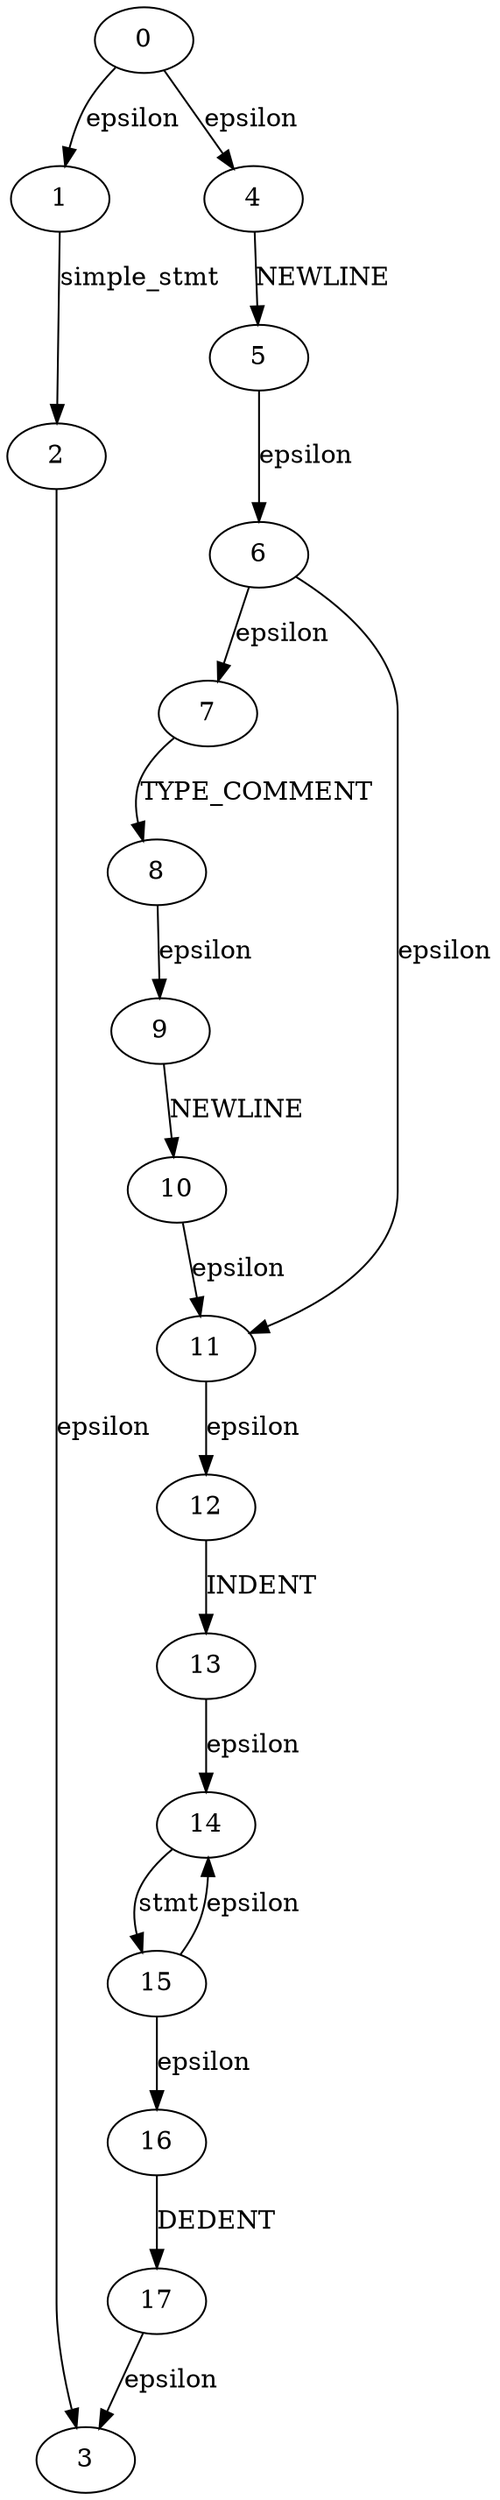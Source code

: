 

digraph func_body_suite {
  0->1[label=epsilon]
  1->2[label=simple_stmt]
  2->3[label=epsilon]
  0->4[label=epsilon]
  4->5[label=NEWLINE]
  5->6[label=epsilon]
  6->7[label=epsilon]
  7->8[label=TYPE_COMMENT]
  8->9[label=epsilon]
  9->10[label=NEWLINE]
  10->11[label=epsilon]
  11->12[label=epsilon]
  12->13[label=INDENT]
  13->14[label=epsilon]
  14->15[label=stmt]
  15->14[label=epsilon]
  15->16[label=epsilon]
  16->17[label=DEDENT]
  17->3[label=epsilon]
  6->11[label=epsilon]
}
